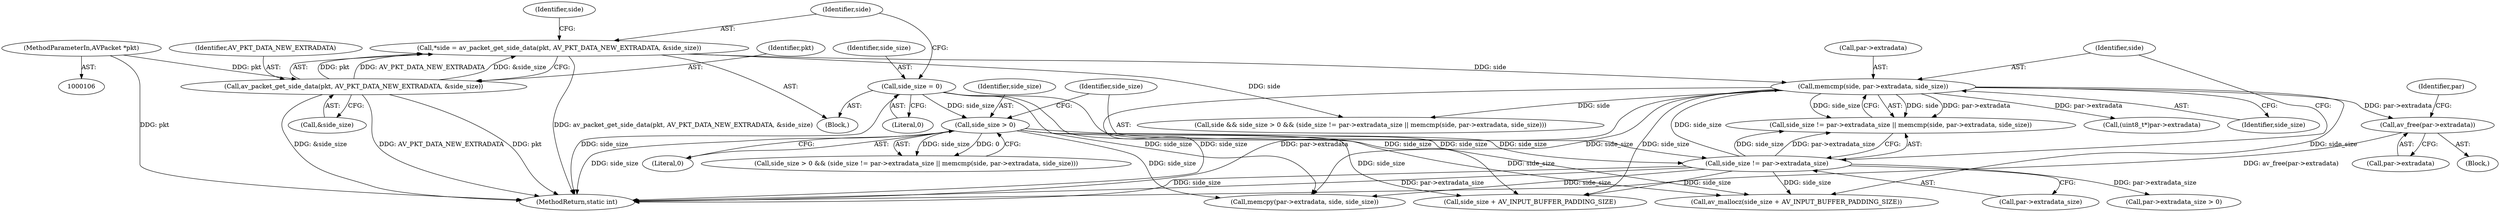 digraph "0_FFmpeg_6b67d7f05918f7a1ee8fc6ff21355d7e8736aa10@pointer" {
"1000286" [label="(Call,av_free(par->extradata))"];
"1000279" [label="(Call,memcmp(side, par->extradata, side_size))"];
"1000259" [label="(Call,*side = av_packet_get_side_data(pkt, AV_PKT_DATA_NEW_EXTRADATA, &side_size))"];
"1000261" [label="(Call,av_packet_get_side_data(pkt, AV_PKT_DATA_NEW_EXTRADATA, &side_size))"];
"1000108" [label="(MethodParameterIn,AVPacket *pkt)"];
"1000274" [label="(Call,side_size != par->extradata_size)"];
"1000270" [label="(Call,side_size > 0)"];
"1000255" [label="(Call,side_size = 0)"];
"1000469" [label="(Call,par->extradata_size > 0)"];
"1000257" [label="(Literal,0)"];
"1000275" [label="(Identifier,side_size)"];
"1000284" [label="(Identifier,side_size)"];
"1000273" [label="(Call,side_size != par->extradata_size || memcmp(side, par->extradata, side_size))"];
"1000286" [label="(Call,av_free(par->extradata))"];
"1000253" [label="(Block,)"];
"1000262" [label="(Identifier,pkt)"];
"1000270" [label="(Call,side_size > 0)"];
"1000950" [label="(MethodReturn,static int)"];
"1000255" [label="(Call,side_size = 0)"];
"1000272" [label="(Literal,0)"];
"1000279" [label="(Call,memcmp(side, par->extradata, side_size))"];
"1000271" [label="(Identifier,side_size)"];
"1000269" [label="(Call,side_size > 0 && (side_size != par->extradata_size || memcmp(side, par->extradata, side_size)))"];
"1000287" [label="(Call,par->extradata)"];
"1000267" [label="(Call,side && side_size > 0 && (side_size != par->extradata_size || memcmp(side, par->extradata, side_size)))"];
"1000261" [label="(Call,av_packet_get_side_data(pkt, AV_PKT_DATA_NEW_EXTRADATA, &side_size))"];
"1000280" [label="(Identifier,side)"];
"1000312" [label="(Call,memcpy(par->extradata, side, side_size))"];
"1000281" [label="(Call,par->extradata)"];
"1000292" [label="(Identifier,par)"];
"1000295" [label="(Call,side_size + AV_INPUT_BUFFER_PADDING_SIZE)"];
"1000260" [label="(Identifier,side)"];
"1000263" [label="(Identifier,AV_PKT_DATA_NEW_EXTRADATA)"];
"1000259" [label="(Call,*side = av_packet_get_side_data(pkt, AV_PKT_DATA_NEW_EXTRADATA, &side_size))"];
"1000256" [label="(Identifier,side_size)"];
"1000264" [label="(Call,&side_size)"];
"1000108" [label="(MethodParameterIn,AVPacket *pkt)"];
"1000276" [label="(Call,par->extradata_size)"];
"1000476" [label="(Call,(uint8_t*)par->extradata)"];
"1000294" [label="(Call,av_mallocz(side_size + AV_INPUT_BUFFER_PADDING_SIZE))"];
"1000285" [label="(Block,)"];
"1000268" [label="(Identifier,side)"];
"1000274" [label="(Call,side_size != par->extradata_size)"];
"1000286" -> "1000285"  [label="AST: "];
"1000286" -> "1000287"  [label="CFG: "];
"1000287" -> "1000286"  [label="AST: "];
"1000292" -> "1000286"  [label="CFG: "];
"1000286" -> "1000950"  [label="DDG: av_free(par->extradata)"];
"1000279" -> "1000286"  [label="DDG: par->extradata"];
"1000279" -> "1000273"  [label="AST: "];
"1000279" -> "1000284"  [label="CFG: "];
"1000280" -> "1000279"  [label="AST: "];
"1000281" -> "1000279"  [label="AST: "];
"1000284" -> "1000279"  [label="AST: "];
"1000273" -> "1000279"  [label="CFG: "];
"1000279" -> "1000950"  [label="DDG: side_size"];
"1000279" -> "1000950"  [label="DDG: par->extradata"];
"1000279" -> "1000267"  [label="DDG: side"];
"1000279" -> "1000273"  [label="DDG: side"];
"1000279" -> "1000273"  [label="DDG: par->extradata"];
"1000279" -> "1000273"  [label="DDG: side_size"];
"1000259" -> "1000279"  [label="DDG: side"];
"1000274" -> "1000279"  [label="DDG: side_size"];
"1000279" -> "1000294"  [label="DDG: side_size"];
"1000279" -> "1000295"  [label="DDG: side_size"];
"1000279" -> "1000312"  [label="DDG: side_size"];
"1000279" -> "1000476"  [label="DDG: par->extradata"];
"1000259" -> "1000253"  [label="AST: "];
"1000259" -> "1000261"  [label="CFG: "];
"1000260" -> "1000259"  [label="AST: "];
"1000261" -> "1000259"  [label="AST: "];
"1000268" -> "1000259"  [label="CFG: "];
"1000259" -> "1000950"  [label="DDG: av_packet_get_side_data(pkt, AV_PKT_DATA_NEW_EXTRADATA, &side_size)"];
"1000261" -> "1000259"  [label="DDG: pkt"];
"1000261" -> "1000259"  [label="DDG: AV_PKT_DATA_NEW_EXTRADATA"];
"1000261" -> "1000259"  [label="DDG: &side_size"];
"1000259" -> "1000267"  [label="DDG: side"];
"1000261" -> "1000264"  [label="CFG: "];
"1000262" -> "1000261"  [label="AST: "];
"1000263" -> "1000261"  [label="AST: "];
"1000264" -> "1000261"  [label="AST: "];
"1000261" -> "1000950"  [label="DDG: &side_size"];
"1000261" -> "1000950"  [label="DDG: AV_PKT_DATA_NEW_EXTRADATA"];
"1000261" -> "1000950"  [label="DDG: pkt"];
"1000108" -> "1000261"  [label="DDG: pkt"];
"1000108" -> "1000106"  [label="AST: "];
"1000108" -> "1000950"  [label="DDG: pkt"];
"1000274" -> "1000273"  [label="AST: "];
"1000274" -> "1000276"  [label="CFG: "];
"1000275" -> "1000274"  [label="AST: "];
"1000276" -> "1000274"  [label="AST: "];
"1000280" -> "1000274"  [label="CFG: "];
"1000273" -> "1000274"  [label="CFG: "];
"1000274" -> "1000950"  [label="DDG: side_size"];
"1000274" -> "1000950"  [label="DDG: par->extradata_size"];
"1000274" -> "1000273"  [label="DDG: side_size"];
"1000274" -> "1000273"  [label="DDG: par->extradata_size"];
"1000270" -> "1000274"  [label="DDG: side_size"];
"1000274" -> "1000294"  [label="DDG: side_size"];
"1000274" -> "1000295"  [label="DDG: side_size"];
"1000274" -> "1000312"  [label="DDG: side_size"];
"1000274" -> "1000469"  [label="DDG: par->extradata_size"];
"1000270" -> "1000269"  [label="AST: "];
"1000270" -> "1000272"  [label="CFG: "];
"1000271" -> "1000270"  [label="AST: "];
"1000272" -> "1000270"  [label="AST: "];
"1000275" -> "1000270"  [label="CFG: "];
"1000269" -> "1000270"  [label="CFG: "];
"1000270" -> "1000950"  [label="DDG: side_size"];
"1000270" -> "1000269"  [label="DDG: side_size"];
"1000270" -> "1000269"  [label="DDG: 0"];
"1000255" -> "1000270"  [label="DDG: side_size"];
"1000270" -> "1000294"  [label="DDG: side_size"];
"1000270" -> "1000295"  [label="DDG: side_size"];
"1000270" -> "1000312"  [label="DDG: side_size"];
"1000255" -> "1000253"  [label="AST: "];
"1000255" -> "1000257"  [label="CFG: "];
"1000256" -> "1000255"  [label="AST: "];
"1000257" -> "1000255"  [label="AST: "];
"1000260" -> "1000255"  [label="CFG: "];
"1000255" -> "1000950"  [label="DDG: side_size"];
"1000255" -> "1000294"  [label="DDG: side_size"];
"1000255" -> "1000295"  [label="DDG: side_size"];
"1000255" -> "1000312"  [label="DDG: side_size"];
}
